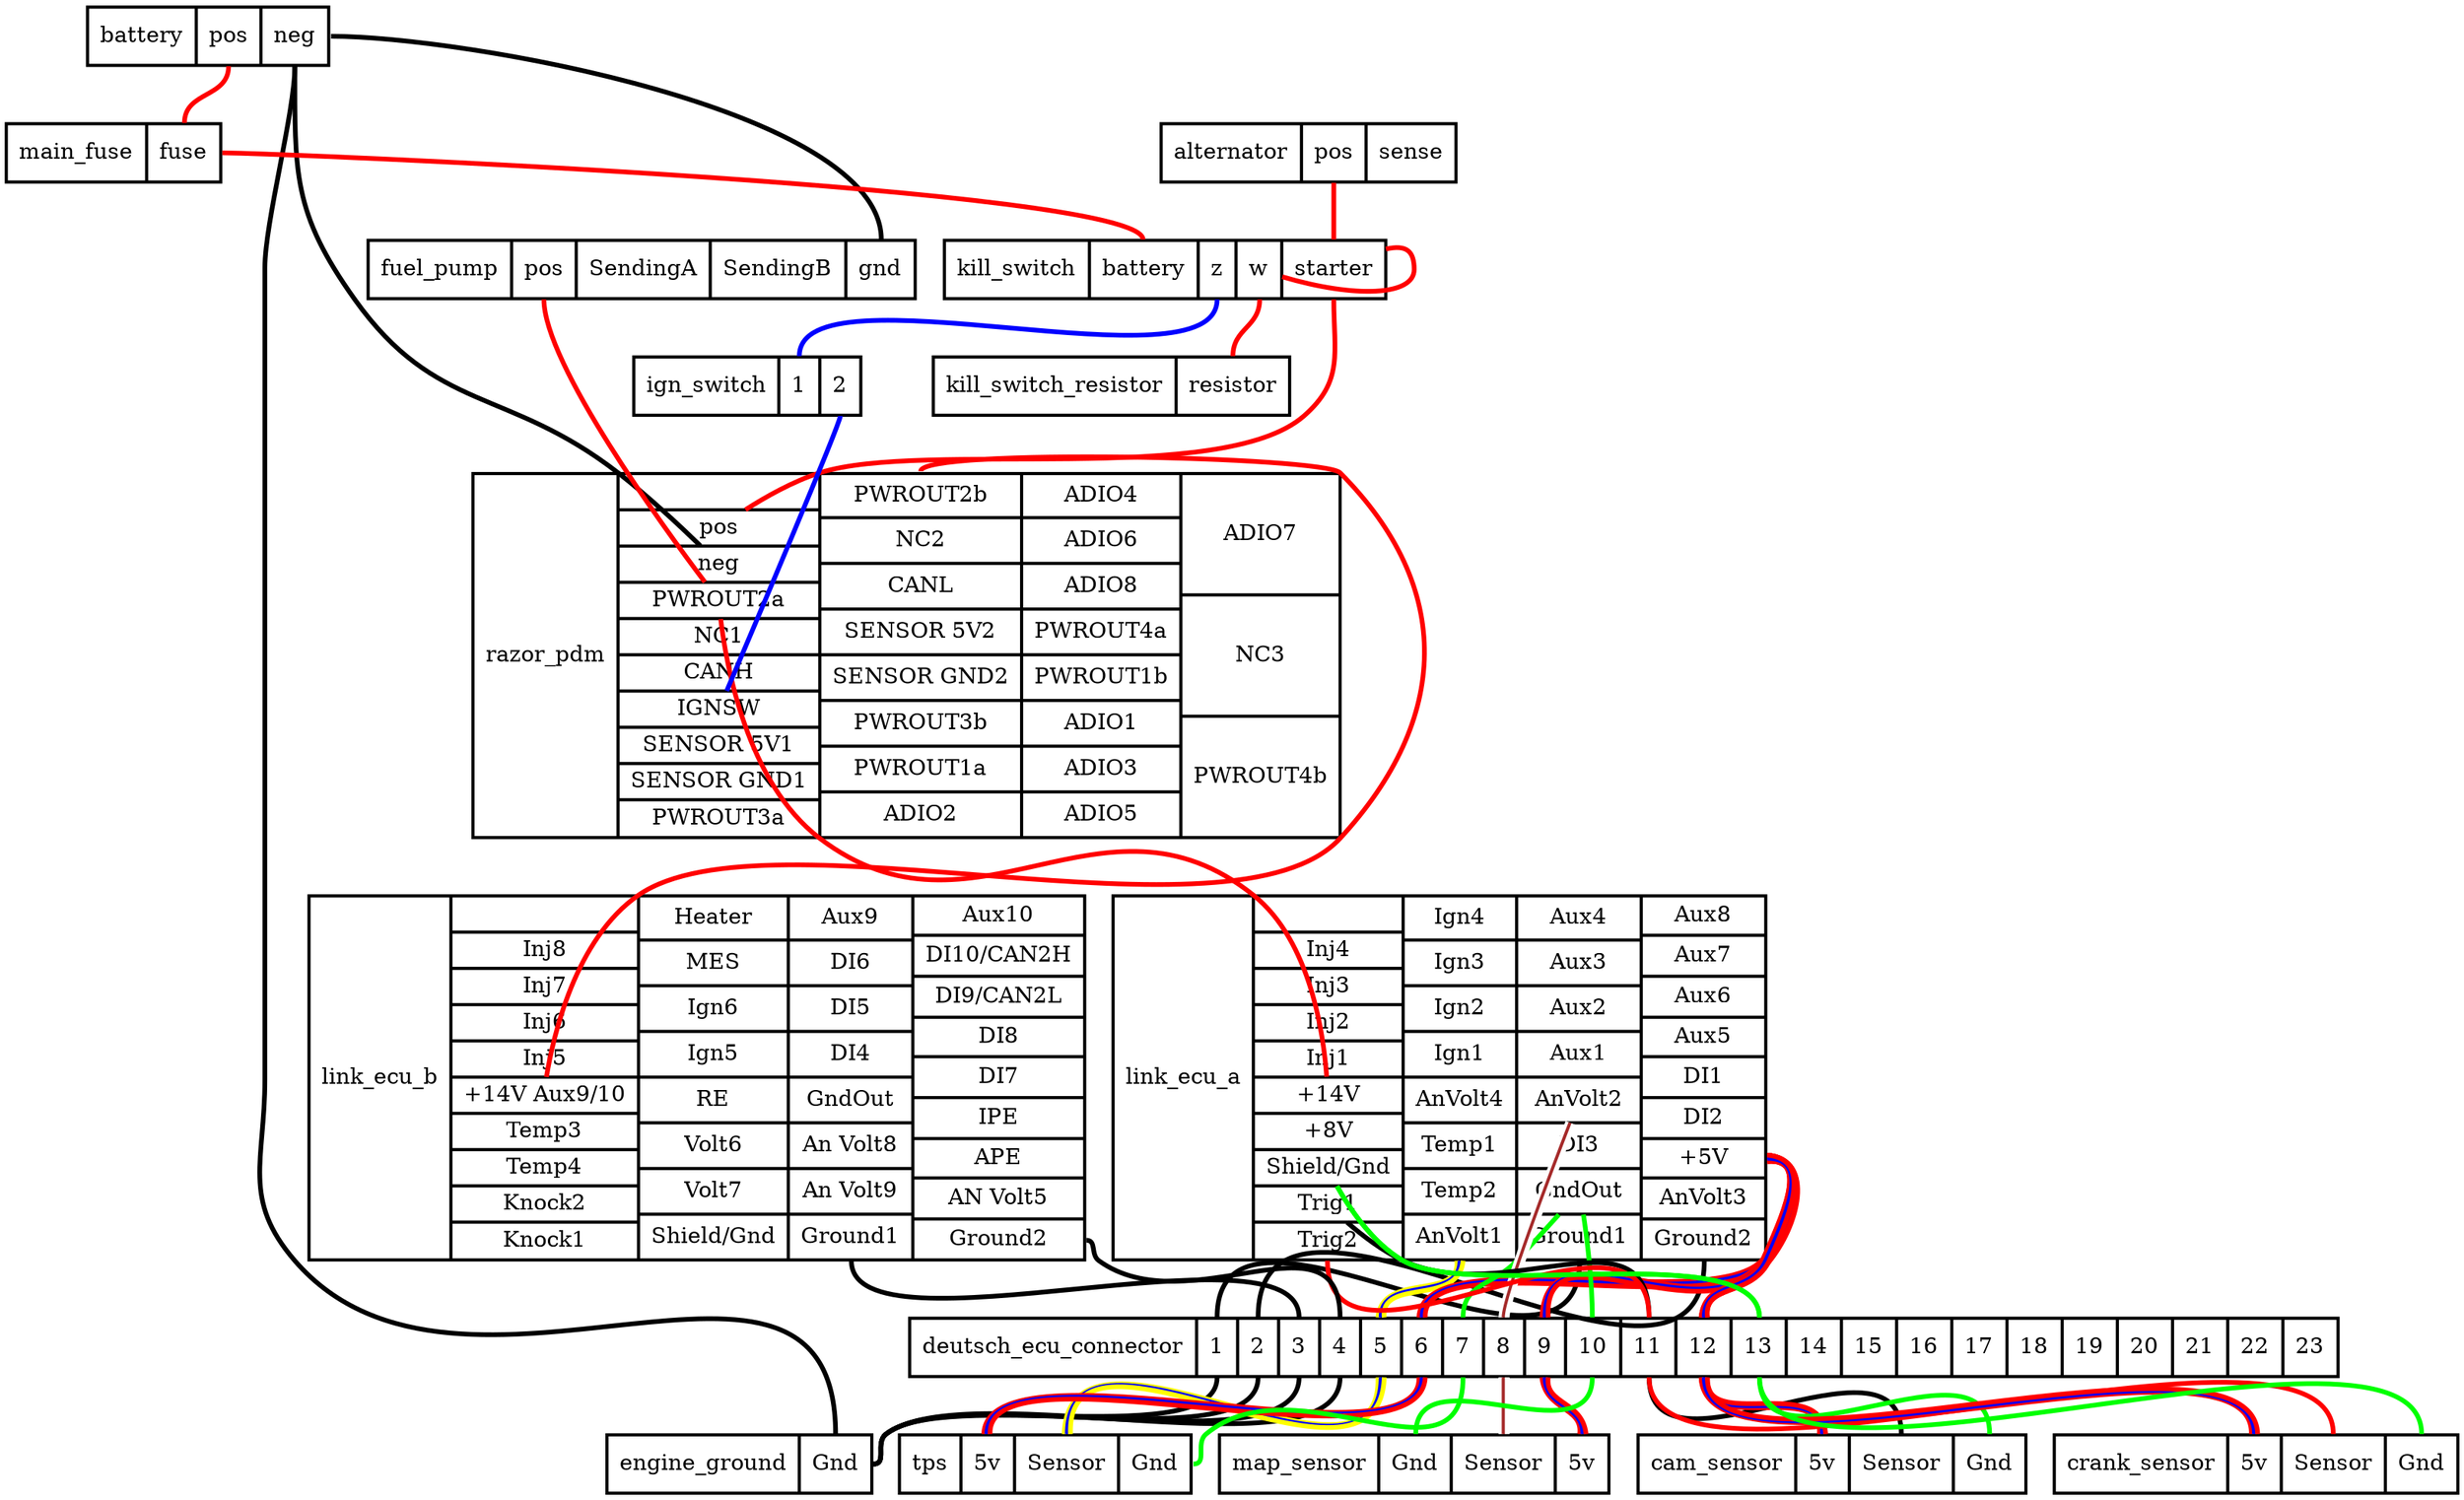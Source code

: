 graph "" {
	graph [bb="0,0,1555,936"];
	node [label="\N"];
	battery	[height=0.51389,
		label="battery | <pos> pos | <neg> neg ",
		pos="128,917.5",
		rects="51.5,899.5,120.5,935.5 120.5,899.5,161.5,935.5 161.5,899.5,204.5,935.5",
		shape=record,
		style=bold,
		width=2.125];
	main_fuse	[height=0.51389,
		label="main_fuse | <fuse> fuse ",
		pos="68,844.5",
		rects="0,826.5,89,862.5 89,826.5,136,862.5",
		shape=record,
		style=bold,
		width=1.8889];
	battery:pos -- main_fuse:fuse	[color=red,
		penwidth=3,
		pos="141,899 141,878.73 113,883.27 113,863"];
	razor_pdm	[height=3.2083,
		label="razor_pdm | {  | <pos> pos  | <neg> neg  | <PWROUT2a> PWROUT2a  | <NC1> NC1  | <CANH> CANH  | <IGNSW> IGNSW  | <SENSOR 5V1> SENSOR \
5V1  | <SENSOR GND1> SENSOR GND1  | <PWROUT3a> PWROUT3a } | {<PWROUT2b> PWROUT2b  | <NC2> NC2  | <CANL> CANL  | <SENSOR 5V2> SENSOR \
5V2  | <SENSOR GND2> SENSOR GND2  | <PWROUT3b> PWROUT3b  | <PWROUT1a> PWROUT1a  | <ADIO2> ADIO2 } | {<ADIO4> ADIO4  | <ADIO6> ADIO6  | <\
ADIO8> ADIO8  | <PWROUT4a> PWROUT4a  | <PWROUT1b> PWROUT1b  | <ADIO1> ADIO1  | <ADIO3> ADIO3  | <ADIO5> ADIO5 } | {<ADIO7> ADIO7  | <\
NC3> NC3  | <PWROUT4b> PWROUT4b } ",
		pos="571,528.5",
		rects="296,413.5,388,643.5 388,620.5,516,643.5 388,597.5,516,620.5 388,574.5,516,597.5 388,551.5,516,574.5 388,528.5,516,551.5 388,505.5,\
516,528.5 388,482.5,516,505.5 388,459.5,516,482.5 388,436.5,516,459.5 388,413.5,516,436.5 516,615.5,644,643.5 516,586.5,644,615.5 \
516,557.5,644,586.5 516,528.5,644,557.5 516,500.5,644,528.5 516,471.5,644,500.5 516,442.5,644,471.5 516,413.5,644,442.5 644,615.5,\
745,643.5 644,586.5,745,615.5 644,557.5,745,586.5 644,528.5,745,557.5 644,500.5,745,528.5 644,471.5,745,500.5 644,442.5,745,471.5 \
644,413.5,745,442.5 745,567.5,846,643.5 745,490.5,846,567.5 745,413.5,846,490.5",
		shape=record,
		style=bold,
		width=7.6389];
	battery:neg -- razor_pdm:neg	[color=black,
		penwidth=3,
		pos="183,899 183,831.95 181.85,807.43 221,753 272.76,681.05 317.72,698 388,644 407.43,629.08 428.23,609.68 440.67,597.66"];
	fuel_pump	[height=0.51389,
		label="fuel_pump | <pos> pos | <SendingA> SendingA | <SendingB> SendingB | <gnd> gnd ",
		pos="403,771.5",
		rects="229.5,753.5,320.5,789.5 320.5,753.5,361.5,789.5 361.5,753.5,446.5,789.5 446.5,753.5,532.5,789.5 532.5,753.5,576.5,789.5",
		shape=record,
		style=bold,
		width=4.8194];
	battery:neg -- fuel_pump:gnd	[color=black,
		penwidth=3,
		pos="206,917.5 288.57,917.5 555,872.57 555,790"];
	engine_ground	[height=0.51389,
		label="engine_ground | <Gnd> Gnd ",
		pos="465,18.5",
		rects="381,0.5,503,36.5 503,0.5,549,36.5",
		shape=record,
		style=bold,
		width=2.3333];
	battery:neg -- engine_ground:Gnd	[color=black,
		penwidth=3,
		pos="183,899 183,842.15 164,829.35 164,772.5 164,772.5 164,772.5 164,260.5 164,208.92 149.23,184.99 183,146 287.72,25.089 526,196.96 \
526,37"];
	kill_switch	[height=0.51389,
		label="kill_switch | <battery> battery | <z> z | <w> w | <starter> starter ",
		pos="735,771.5",
		rects="595,753.5,687,789.5 687,753.5,756,789.5 756,753.5,780,789.5 780,753.5,809,789.5 809,753.5,875,789.5",
		shape=record,
		style=bold,
		width=3.8889];
	main_fuse:fuse -- kill_switch:battery	[color=red,
		penwidth=3,
		pos="137,844.5 169.59,844.5 721,822.59 721,790"];
	link_ecu_a	[height=3.2083,
		label="link_ecu_a | {  | <Inj4> Inj4  | <Inj3> Inj3  | <Inj2> Inj2  | <Inj1> Inj1  | <+14V> +14V  | <+8V> +8V  | <Shield/Gnd> Shield/Gnd  | <\
Trig1> Trig1  | <Trig2> Trig2 } | {<Ign4> Ign4  | <Ign3> Ign3  | <Ign2> Ign2  | <Ign1> Ign1  | <AnVolt4> AnVolt4  | <Temp1> Temp1  | <\
Temp2> Temp2  | <AnVolt1> AnVolt1 } | {<Aux4> Aux4  | <Aux3> Aux3  | <Aux2> Aux2  | <Aux1> Aux1  | <AnVolt2> AnVolt2  | <DI3> DI3  | <\
GndOut> GndOut  | <Ground1> Ground1 } | {<Aux8> Aux8  | <Aux7> Aux7  | <Aux6> Aux6  | <Aux5> Aux5  | <DI1> DI1  | <DI2> DI2  | <+\
5V> +5V  | <AnVolt3> AnVolt3  | <Ground2> Ground2 } ",
		pos="909,261.5",
		rects="702,146.5,791,376.5 791,353.5,886,376.5 791,330.5,886,353.5 791,307.5,886,330.5 791,284.5,886,307.5 791,261.5,886,284.5 791,238.5,\
886,261.5 791,215.5,886,238.5 791,192.5,886,215.5 791,169.5,886,192.5 791,146.5,886,169.5 886,348.5,958,376.5 886,319.5,958,348.5 \
886,290.5,958,319.5 886,261.5,958,290.5 886,233.5,958,261.5 886,204.5,958,233.5 886,175.5,958,204.5 886,146.5,958,175.5 958,348.5,\
1037,376.5 958,319.5,1037,348.5 958,290.5,1037,319.5 958,261.5,1037,290.5 958,233.5,1037,261.5 958,204.5,1037,233.5 958,175.5,1037,\
204.5 958,146.5,1037,175.5 1037,351.5,1116,376.5 1037,325.5,1116,351.5 1037,300.5,1116,325.5 1037,274.5,1116,300.5 1037,249.5,1116,\
274.5 1037,223.5,1116,249.5 1037,198.5,1116,223.5 1037,172.5,1116,198.5 1037,146.5,1116,172.5",
		shape=record,
		style=bold,
		width=5.75];
	razor_pdm:PWROUT2a -- link_ecu_a:"+14V"	[color=red,
		penwidth=3,
		pos="453.19,551.3 456.75,522.07 470.1,447.86 516,413 614.17,338.46 694.68,453.92 791,377 827.5,347.85 835.65,287.52 837.48,261.68"];
	link_ecu_b	[height=3.2083,
		label="link_ecu_b | {  | <Inj8> Inj8  | <Inj7> Inj7  | <Inj6> Inj6  | <Inj5> Inj5  | <+14V Aux9/10> +14V Aux9/10  | <Temp3> Temp3  | <Temp4> \
Temp4  | <Knock2> Knock2  | <Knock1> Knock1 } | {<Heater> Heater  | <MES> MES  | <Ign6> Ign6  | <Ign5> Ign5  | <RE> RE  | <Volt6> \
Volt6  | <Volt7> Volt7  | <Shield/Gnd> Shield/Gnd } | {<Aux9> Aux9  | <DI6> DI6  | <DI5> DI5  | <DI4> DI4  | <GndOut> GndOut  | <\
An Volt8> An Volt8  | <An Volt9> An Volt9  | <Ground1> Ground1 } | {<Aux10> Aux10  | <DI10/CAN2H> DI10/CAN2H  | <DI9/CAN2L> DI9/\
CAN2L  | <DI8> DI8  | <DI7> DI7  | <IPE> IPE  | <APE> APE  | <AN Volt5> AN Volt5  | <Ground2> Ground2 } ",
		pos="438,261.5",
		rects="192,146.5,282,376.5 282,353.5,401,376.5 282,330.5,401,353.5 282,307.5,401,330.5 282,284.5,401,307.5 282,261.5,401,284.5 282,238.5,\
401,261.5 282,215.5,401,238.5 282,192.5,401,215.5 282,169.5,401,192.5 282,146.5,401,169.5 401,348.5,496,376.5 401,319.5,496,348.5 \
401,290.5,496,319.5 401,261.5,496,290.5 401,233.5,496,261.5 401,204.5,496,233.5 401,175.5,496,204.5 401,146.5,496,175.5 496,348.5,\
575,376.5 496,319.5,575,348.5 496,290.5,575,319.5 496,261.5,575,290.5 496,233.5,575,261.5 496,204.5,575,233.5 496,175.5,575,204.5 \
496,146.5,575,175.5 575,351.5,684,376.5 575,325.5,684,351.5 575,300.5,684,325.5 575,274.5,684,300.5 575,249.5,684,274.5 575,223.5,\
684,249.5 575,198.5,684,223.5 575,172.5,684,198.5 575,146.5,684,172.5",
		shape=record,
		style=bold,
		width=6.8333];
	razor_pdm:PWROUT2b -- link_ecu_b:"+14V Aux9/10"	[color=red,
		penwidth=3,
		pos="580,644.5 580,659.28 835.57,653.97 846,643.5 918.3,570.92 915.46,488.3 846,413 778.73,340.07 482.55,433.5 401,377 360.98,349.28 \
346.92,287.61 342.65,261.52"];
	fuel_pump:pos -- razor_pdm:PWROUT2a	[color=red,
		penwidth=3,
		pos="341,753 341,712.58 417.12,609.15 443.29,574.79"];
	kill_switch:starter -- razor_pdm:pos	[color=red,
		penwidth=3,
		pos="842,753 842,719.47 848.28,702.02 823,680 771.2,634.89 581.51,664.66 516,644 498.79,638.57 480.83,628.44 468.34,620.56"];
	kill_switch:starter -- kill_switch:w	[color=red,
		penwidth=3,
		pos="875.03,784.1 888.25,787.02 893,782.82 893,771.5 893,755.15 855.61,753.65 809.29,767"];
	kill_switch_resistor	[height=0.51389,
		label="kill_switch_resistor | <resistor> resistor ",
		pos="701,698.5",
		rects="588,680.5,742,716.5 742,680.5,814,716.5",
		shape=record,
		style=bold,
		width=3.1389];
	kill_switch:w -- kill_switch_resistor:resistor	[color=red,
		penwidth=3,
		pos="795,753 795,735.31 778,734.69 778,717"];
	ign_switch	[height=0.51389,
		label="ign_switch | <1> 1 | <2> 2 ",
		pos="470,698.5",
		rects="398,680.5,490,716.5 490,680.5,516,716.5 516,680.5,542,716.5",
		shape=record,
		style=bold,
		width=2];
	kill_switch:z -- ign_switch:1	[color=blue,
		penwidth=3,
		pos="768,753 768,693.57 503,776.43 503,717"];
	deutsch_ecu_connector	[height=0.51389,
		label="deutsch_ecu_connector | <1> 1 | <2> 2 | <3> 3 | <4> 4 | <5> 5 | <6> 6 | <7> 7 | <8> 8 | <9> 9 | <10> 10 | <11> 11 | <12> 12 | <13> \
13 | <14> 14 | <15> 15 | <16> 16 | <17> 17 | <18> 18 | <19> 19 | <20> 20 | <21> 21 | <22> 22 | <23> 23 ",
		pos="1026,91.5",
		rects="573,73.5,755,109.5 755,73.5,781,109.5 781,73.5,807,109.5 807,73.5,833,109.5 833,73.5,859,109.5 859,73.5,885,109.5 885,73.5,911,109.5 \
911,73.5,937,109.5 937,73.5,963,109.5 963,73.5,989,109.5 989,73.5,1024,109.5 1024,73.5,1059,109.5 1059,73.5,1094,109.5 1094,73.5,\
1129,109.5 1129,73.5,1164,109.5 1164,73.5,1199,109.5 1199,73.5,1234,109.5 1234,73.5,1269,109.5 1269,73.5,1304,109.5 1304,73.5,1339,\
109.5 1339,73.5,1374,109.5 1374,73.5,1409,109.5 1409,73.5,1444,109.5 1444,73.5,1479,109.5",
		shape=record,
		style=bold,
		width=12.583];
	link_ecu_a:Ground1 -- deutsch_ecu_connector:1	[color=black,
		penwidth=3,
		pos="998,146 998,42.533 768,213.47 768,110"];
	link_ecu_a:Ground2 -- deutsch_ecu_connector:2	[color=black,
		penwidth=3,
		pos="1077,146 1077,19.209 794,236.79 794,110"];
	link_ecu_a:AnVolt1 -- deutsch_ecu_connector:5	[color="yellow:blue:yellow",
		penwidth=3,
		pos="922,146 922,118.62 872,137.38 872,110"];
	link_ecu_a:"+5V" -- deutsch_ecu_connector:6	[color="red:blue:red",
		penwidth=3,
		pos="1117,210.5 1145.7,210.5 1134.7,167.72 1116,146 1083.9,108.81 898,159.1 898,110"];
	link_ecu_a:GndOut -- deutsch_ecu_connector:7	[color=green,
		penwidth=3,
		pos="985.08,175.35 977.27,166.82 967.09,155.76 958,146 943,129.9 924,132.01 924,110"];
	link_ecu_a:AnVolt2 -- deutsch_ecu_connector:8	[color="white:brown:white",
		penwidth=3,
		pos="992.49,233.43 979.89,201 950,122.77 950,110"];
	link_ecu_a:"+5V" -- deutsch_ecu_connector:9	[color="red:blue:red",
		penwidth=3,
		pos="1117,210.5 1145.7,210.5 1133.7,168.52 1116,146 1076.2,95.535 976,174.25 976,110"];
	link_ecu_a:GndOut -- deutsch_ecu_connector:10	[color=green,
		penwidth=3,
		pos="1000.3,175.47 1002.6,159.62 1006,133.03 1006,110"];
	link_ecu_a:Trig1 -- deutsch_ecu_connector:11	[color=black,
		penwidth=3,
		pos="850.57,169.32 859.78,161.69 872.91,151.92 886,146 950.83,116.66 1042,181.16 1042,110"];
	link_ecu_a:"+5V" -- deutsch_ecu_connector:12	[color="red:blue:red",
		penwidth=3,
		pos="1117,210.5 1145.7,210.5 1127.7,172.17 1116,146 1106.4,124.47 1077,133.59 1077,110"];
	link_ecu_a:"Shield/Gnd" -- deutsch_ecu_connector:13	[color=green,
		penwidth=3,
		pos="844.1,192.09 851.92,178.69 866.78,156.92 886,146 930.22,120.88 1112,160.86 1112,110"];
	link_ecu_a:Trig2 -- deutsch_ecu_connector:11	[color=red,
		penwidth=3,
		pos="838,146 838,53.932 1042,202.07 1042,110"];
	link_ecu_a:"+5V" -- deutsch_ecu_connector:12	[color="red:blue:red",
		penwidth=3,
		pos="1117,210.5 1145.7,210.5 1127.7,172.17 1116,146 1106.4,124.47 1077,133.59 1077,110"];
	link_ecu_a:"Shield/Gnd" -- deutsch_ecu_connector:13	[color=green,
		penwidth=3,
		pos="844.1,192.09 851.92,178.69 866.78,156.92 886,146 930.22,120.88 1112,160.86 1112,110"];
	link_ecu_b:Ground1 -- deutsch_ecu_connector:3	[color=black,
		penwidth=3,
		pos="536,146 536,82.384 820,173.62 820,110"];
	link_ecu_b:Ground2 -- deutsch_ecu_connector:4	[color=black,
		penwidth=3,
		pos="685,159.5 691.97,159.5 687.38,150.13 693,146 749.3,104.65 846,179.86 846,110"];
	ign_switch:2 -- razor_pdm:IGNSW	[color=blue,
		penwidth=3,
		pos="529,680 529,675.28 474.44,546.35 457.17,505.67"];
	alternator	[height=0.51389,
		label="alternator | <pos> pos | <sense> sense ",
		pos="826,844.5",
		rects="732.5,826.5,821.5,862.5 821.5,826.5,862.5,862.5 862.5,826.5,919.5,862.5",
		shape=record,
		style=bold,
		width=2.5972];
	alternator:pos -- kill_switch:starter	[color=red,
		penwidth=3,
		pos="842,826 842,810 842,806 842,790"];
	deutsch_ecu_connector:1 -- engine_ground:Gnd	[color=black,
		penwidth=3,
		pos="768,73 768,25.653 595.22,66.261 558,37 550.96,31.464 558.96,18.5 550,18.5"];
	deutsch_ecu_connector:2 -- engine_ground:Gnd	[color=black,
		penwidth=3,
		pos="794,73 794,19.949 600.01,69.401 558,37 550.91,31.529 558.96,18.5 550,18.5"];
	deutsch_ecu_connector:3 -- engine_ground:Gnd	[color=black,
		penwidth=3,
		pos="820,73 820,14.231 604.8,72.548 558,37 550.87,31.582 558.96,18.5 550,18.5"];
	deutsch_ecu_connector:4 -- engine_ground:Gnd	[color=black,
		penwidth=3,
		pos="846,73 846,8.5019 609.6,75.699 558,37 550.83,31.625 558.96,18.5 550,18.5"];
	tps	[height=0.51389,
		label="tps | <5v> 5v | <Sensor> Sensor | <Gnd> Gnd ",
		pos="659,18.5",
		rects="566.5,0.5,605.5,36.5 605.5,0.5,639.5,36.5 639.5,0.5,705.5,36.5 705.5,0.5,751.5,36.5",
		shape=record,
		style=bold,
		width=2.5694];
	deutsch_ecu_connector:5 -- tps:Sensor	[color="yellow:blue:yellow",
		penwidth=3,
		pos="872,73 872,-16.88 673,126.88 673,37"];
	deutsch_ecu_connector:6 -- tps:"5v"	[color="red:blue:red",
		penwidth=3,
		pos="898,73 898,11.147 622,98.853 622,37"];
	deutsch_ecu_connector:7 -- tps:Gnd	[color=green,
		penwidth=3,
		pos="924,73 924,-1.1903 818.22,84.225 761,37 754.09,31.298 761.96,18.5 753,18.5"];
	map_sensor	[height=0.51389,
		label="map_sensor | <Gnd> Gnd | <Sensor> Sensor | <5v> 5v ",
		pos="893,18.5",
		rects="769.5,0.5,870.5,36.5 870.5,0.5,916.5,36.5 916.5,0.5,982.5,36.5 982.5,0.5,1016.5,36.5",
		shape=record,
		style=bold,
		width=3.4306];
	deutsch_ecu_connector:8 -- map_sensor:Sensor	[color="white:brown:white",
		penwidth=3,
		pos="950,73 950,57 950,53 950,37"];
	deutsch_ecu_connector:9 -- map_sensor:"5v"	[color="red:blue:red",
		penwidth=3,
		pos="976,73 976,53.77 1000,56.23 1000,37"];
	deutsch_ecu_connector:10 -- map_sensor:Gnd	[color=green,
		penwidth=3,
		pos="1006,73 1006,20.714 894,89.286 894,37"];
	cam_sensor	[height=0.51389,
		label="cam_sensor | <5v> 5v | <Sensor> Sensor | <Gnd> Gnd ",
		pos="1158,18.5",
		rects="1035,0.5,1135,36.5 1135,0.5,1169,36.5 1169,0.5,1235,36.5 1235,0.5,1281,36.5",
		shape=record,
		style=bold,
		width=3.4167];
	deutsch_ecu_connector:11 -- cam_sensor:Sensor	[color=black,
		penwidth=3,
		pos="1042,73 1042,0.11111 1202,109.89 1202,37"];
	deutsch_ecu_connector:12 -- cam_sensor:"5v"	[color="red:blue:red",
		penwidth=3,
		pos="1077,73 1077,36.026 1152,73.974 1152,37"];
	deutsch_ecu_connector:13 -- cam_sensor:Gnd	[color=green,
		penwidth=3,
		pos="1112,73 1112,6.1676 1258,103.83 1258,37"];
	crank_sensor	[height=0.51389,
		label="crank_sensor | <5v> 5v | <Sensor> Sensor | <Gnd> Gnd ",
		pos="1427,18.5",
		rects="1299,0.5,1409,36.5 1409,0.5,1443,36.5 1443,0.5,1509,36.5 1509,0.5,1555,36.5",
		shape=record,
		style=bold,
		width=3.5556];
	deutsch_ecu_connector:11 -- crank_sensor:Sensor	[color=red,
		penwidth=3,
		pos="1042,73 1042,-23.776 1476,133.78 1476,37"];
	deutsch_ecu_connector:12 -- crank_sensor:"5v"	[color="red:blue:red",
		penwidth=3,
		pos="1077,73 1077,-4.9671 1426,114.97 1426,37"];
	deutsch_ecu_connector:13 -- crank_sensor:Gnd	[color=green,
		penwidth=3,
		pos="1112,73 1112,-20.676 1532,130.68 1532,37"];
}
